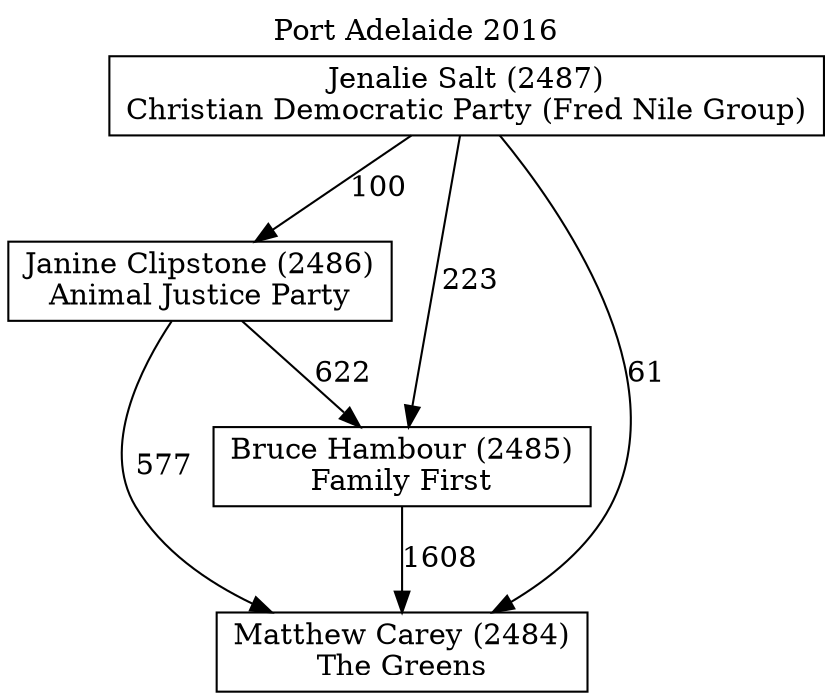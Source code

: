 // House preference flow
digraph "Matthew Carey (2484)_Port Adelaide_2016" {
	graph [label="Port Adelaide 2016" labelloc=t mclimit=10]
	node [shape=box]
	"Jenalie Salt (2487)" [label="Jenalie Salt (2487)
Christian Democratic Party (Fred Nile Group)"]
	"Janine Clipstone (2486)" [label="Janine Clipstone (2486)
Animal Justice Party"]
	"Bruce Hambour (2485)" [label="Bruce Hambour (2485)
Family First"]
	"Matthew Carey (2484)" [label="Matthew Carey (2484)
The Greens"]
	"Janine Clipstone (2486)" -> "Bruce Hambour (2485)" [label=622]
	"Jenalie Salt (2487)" -> "Janine Clipstone (2486)" [label=100]
	"Janine Clipstone (2486)" -> "Matthew Carey (2484)" [label=577]
	"Jenalie Salt (2487)" -> "Matthew Carey (2484)" [label=61]
	"Bruce Hambour (2485)" -> "Matthew Carey (2484)" [label=1608]
	"Jenalie Salt (2487)" -> "Bruce Hambour (2485)" [label=223]
}
